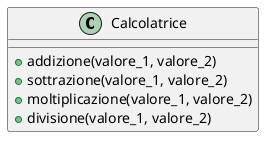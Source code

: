 @startuml es4

class Calcolatrice{
   
    + addizione(valore_1, valore_2)
       
    + sottrazione(valore_1, valore_2)
        
        
    + moltiplicazione(valore_1, valore_2)
        
    + divisione(valore_1, valore_2)
}
@enduml
